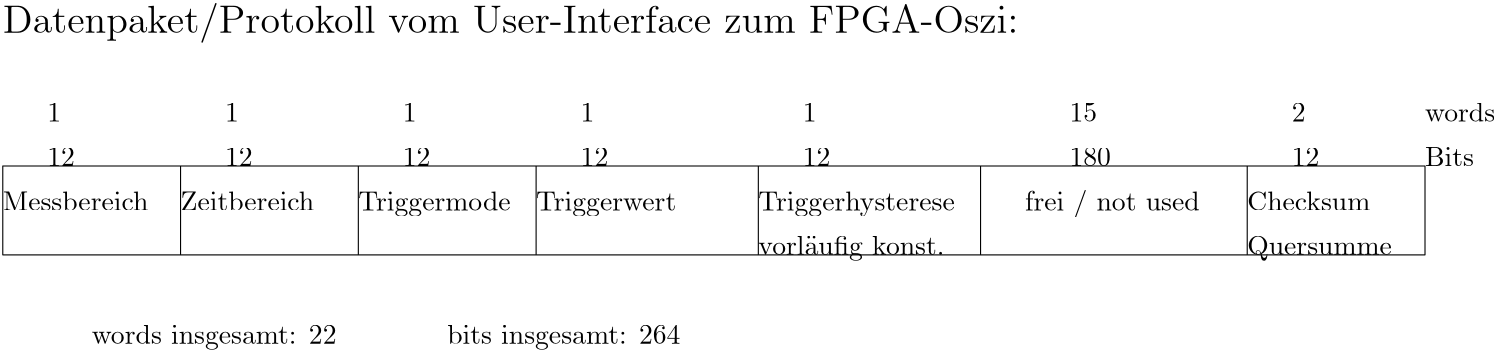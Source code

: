 <?xml version="1.0"?>
<!DOCTYPE ipe SYSTEM "ipe.dtd">
<ipe version="70218" creator="Ipe 7.2.23">
<info created="D:20210408123734" modified="D:20210415092540"/>
<ipestyle name="basic">
<symbol name="arrow/arc(spx)">
<path stroke="sym-stroke" fill="sym-stroke" pen="sym-pen">
0 0 m
-1 0.333 l
-1 -0.333 l
h
</path>
</symbol>
<symbol name="arrow/farc(spx)">
<path stroke="sym-stroke" fill="white" pen="sym-pen">
0 0 m
-1 0.333 l
-1 -0.333 l
h
</path>
</symbol>
<symbol name="arrow/ptarc(spx)">
<path stroke="sym-stroke" fill="sym-stroke" pen="sym-pen">
0 0 m
-1 0.333 l
-0.8 0 l
-1 -0.333 l
h
</path>
</symbol>
<symbol name="arrow/fptarc(spx)">
<path stroke="sym-stroke" fill="white" pen="sym-pen">
0 0 m
-1 0.333 l
-0.8 0 l
-1 -0.333 l
h
</path>
</symbol>
<symbol name="mark/circle(sx)" transformations="translations">
<path fill="sym-stroke">
0.6 0 0 0.6 0 0 e
0.4 0 0 0.4 0 0 e
</path>
</symbol>
<symbol name="mark/disk(sx)" transformations="translations">
<path fill="sym-stroke">
0.6 0 0 0.6 0 0 e
</path>
</symbol>
<symbol name="mark/fdisk(sfx)" transformations="translations">
<group>
<path fill="sym-fill">
0.5 0 0 0.5 0 0 e
</path>
<path fill="sym-stroke" fillrule="eofill">
0.6 0 0 0.6 0 0 e
0.4 0 0 0.4 0 0 e
</path>
</group>
</symbol>
<symbol name="mark/box(sx)" transformations="translations">
<path fill="sym-stroke" fillrule="eofill">
-0.6 -0.6 m
0.6 -0.6 l
0.6 0.6 l
-0.6 0.6 l
h
-0.4 -0.4 m
0.4 -0.4 l
0.4 0.4 l
-0.4 0.4 l
h
</path>
</symbol>
<symbol name="mark/square(sx)" transformations="translations">
<path fill="sym-stroke">
-0.6 -0.6 m
0.6 -0.6 l
0.6 0.6 l
-0.6 0.6 l
h
</path>
</symbol>
<symbol name="mark/fsquare(sfx)" transformations="translations">
<group>
<path fill="sym-fill">
-0.5 -0.5 m
0.5 -0.5 l
0.5 0.5 l
-0.5 0.5 l
h
</path>
<path fill="sym-stroke" fillrule="eofill">
-0.6 -0.6 m
0.6 -0.6 l
0.6 0.6 l
-0.6 0.6 l
h
-0.4 -0.4 m
0.4 -0.4 l
0.4 0.4 l
-0.4 0.4 l
h
</path>
</group>
</symbol>
<symbol name="mark/cross(sx)" transformations="translations">
<group>
<path fill="sym-stroke">
-0.43 -0.57 m
0.57 0.43 l
0.43 0.57 l
-0.57 -0.43 l
h
</path>
<path fill="sym-stroke">
-0.43 0.57 m
0.57 -0.43 l
0.43 -0.57 l
-0.57 0.43 l
h
</path>
</group>
</symbol>
<symbol name="arrow/fnormal(spx)">
<path stroke="sym-stroke" fill="white" pen="sym-pen">
0 0 m
-1 0.333 l
-1 -0.333 l
h
</path>
</symbol>
<symbol name="arrow/pointed(spx)">
<path stroke="sym-stroke" fill="sym-stroke" pen="sym-pen">
0 0 m
-1 0.333 l
-0.8 0 l
-1 -0.333 l
h
</path>
</symbol>
<symbol name="arrow/fpointed(spx)">
<path stroke="sym-stroke" fill="white" pen="sym-pen">
0 0 m
-1 0.333 l
-0.8 0 l
-1 -0.333 l
h
</path>
</symbol>
<symbol name="arrow/linear(spx)">
<path stroke="sym-stroke" pen="sym-pen">
-1 0.333 m
0 0 l
-1 -0.333 l
</path>
</symbol>
<symbol name="arrow/fdouble(spx)">
<path stroke="sym-stroke" fill="white" pen="sym-pen">
0 0 m
-1 0.333 l
-1 -0.333 l
h
-1 0 m
-2 0.333 l
-2 -0.333 l
h
</path>
</symbol>
<symbol name="arrow/double(spx)">
<path stroke="sym-stroke" fill="sym-stroke" pen="sym-pen">
0 0 m
-1 0.333 l
-1 -0.333 l
h
-1 0 m
-2 0.333 l
-2 -0.333 l
h
</path>
</symbol>
<symbol name="arrow/mid-normal(spx)">
<path stroke="sym-stroke" fill="sym-stroke" pen="sym-pen">
0.5 0 m
-0.5 0.333 l
-0.5 -0.333 l
h
</path>
</symbol>
<symbol name="arrow/mid-fnormal(spx)">
<path stroke="sym-stroke" fill="white" pen="sym-pen">
0.5 0 m
-0.5 0.333 l
-0.5 -0.333 l
h
</path>
</symbol>
<symbol name="arrow/mid-pointed(spx)">
<path stroke="sym-stroke" fill="sym-stroke" pen="sym-pen">
0.5 0 m
-0.5 0.333 l
-0.3 0 l
-0.5 -0.333 l
h
</path>
</symbol>
<symbol name="arrow/mid-fpointed(spx)">
<path stroke="sym-stroke" fill="white" pen="sym-pen">
0.5 0 m
-0.5 0.333 l
-0.3 0 l
-0.5 -0.333 l
h
</path>
</symbol>
<symbol name="arrow/mid-double(spx)">
<path stroke="sym-stroke" fill="sym-stroke" pen="sym-pen">
1 0 m
0 0.333 l
0 -0.333 l
h
0 0 m
-1 0.333 l
-1 -0.333 l
h
</path>
</symbol>
<symbol name="arrow/mid-fdouble(spx)">
<path stroke="sym-stroke" fill="white" pen="sym-pen">
1 0 m
0 0.333 l
0 -0.333 l
h
0 0 m
-1 0.333 l
-1 -0.333 l
h
</path>
</symbol>
<anglesize name="22.5 deg" value="22.5"/>
<anglesize name="30 deg" value="30"/>
<anglesize name="45 deg" value="45"/>
<anglesize name="60 deg" value="60"/>
<anglesize name="90 deg" value="90"/>
<arrowsize name="large" value="10"/>
<arrowsize name="small" value="5"/>
<arrowsize name="tiny" value="3"/>
<color name="blue" value="0 0 1"/>
<color name="brown" value="0.647 0.165 0.165"/>
<color name="darkblue" value="0 0 0.545"/>
<color name="darkcyan" value="0 0.545 0.545"/>
<color name="darkgray" value="0.663"/>
<color name="darkgreen" value="0 0.392 0"/>
<color name="darkmagenta" value="0.545 0 0.545"/>
<color name="darkorange" value="1 0.549 0"/>
<color name="darkred" value="0.545 0 0"/>
<color name="gold" value="1 0.843 0"/>
<color name="gray" value="0.745"/>
<color name="green" value="0 1 0"/>
<color name="lightblue" value="0.678 0.847 0.902"/>
<color name="lightcyan" value="0.878 1 1"/>
<color name="lightgray" value="0.827"/>
<color name="lightgreen" value="0.565 0.933 0.565"/>
<color name="lightyellow" value="1 1 0.878"/>
<color name="navy" value="0 0 0.502"/>
<color name="orange" value="1 0.647 0"/>
<color name="pink" value="1 0.753 0.796"/>
<color name="purple" value="0.627 0.125 0.941"/>
<color name="red" value="1 0 0"/>
<color name="seagreen" value="0.18 0.545 0.341"/>
<color name="turquoise" value="0.251 0.878 0.816"/>
<color name="violet" value="0.933 0.51 0.933"/>
<color name="yellow" value="1 1 0"/>
<dashstyle name="dash dot dotted" value="[4 2 1 2 1 2] 0"/>
<dashstyle name="dash dotted" value="[4 2 1 2] 0"/>
<dashstyle name="dashed" value="[4] 0"/>
<dashstyle name="dotted" value="[1 3] 0"/>
<gridsize name="10 pts (~3.5 mm)" value="10"/>
<gridsize name="14 pts (~5 mm)" value="14"/>
<gridsize name="16 pts (~6 mm)" value="16"/>
<gridsize name="20 pts (~7 mm)" value="20"/>
<gridsize name="28 pts (~10 mm)" value="28"/>
<gridsize name="32 pts (~12 mm)" value="32"/>
<gridsize name="4 pts" value="4"/>
<gridsize name="56 pts (~20 mm)" value="56"/>
<gridsize name="8 pts (~3 mm)" value="8"/>
<opacity name="10%" value="0.1"/>
<opacity name="30%" value="0.3"/>
<opacity name="50%" value="0.5"/>
<opacity name="75%" value="0.75"/>
<pen name="fat" value="1.2"/>
<pen name="heavier" value="0.8"/>
<pen name="ultrafat" value="2"/>
<symbolsize name="large" value="5"/>
<symbolsize name="small" value="2"/>
<symbolsize name="tiny" value="1.1"/>
<textsize name="Huge" value="\Huge"/>
<textsize name="LARGE" value="\LARGE"/>
<textsize name="Large" value="\Large"/>
<textsize name="footnote" value="\footnotesize"/>
<textsize name="huge" value="\huge"/>
<textsize name="large" value="\large"/>
<textsize name="small" value="\small"/>
<textsize name="tiny" value="\tiny"/>
<textstyle name="center" begin="\begin{center}" end="\end{center}"/>
<textstyle name="item" begin="\begin{itemize}\item{}" end="\end{itemize}"/>
<textstyle name="itemize" begin="\begin{itemize}" end="\end{itemize}"/>
<tiling name="falling" angle="-60" step="4" width="1"/>
<tiling name="rising" angle="30" step="4" width="1"/>
</ipestyle>
<page>
<layer name="alpha"/>
<view layers="alpha" active="alpha"/>
<text layer="alpha" matrix="1 0 0 1 -16 16" transformations="translations" pos="16 800" stroke="black" type="label" width="365.844" height="10.756" depth="3.59" valign="baseline" size="Large">Datenpaket/Protokoll vom User-Interface zum FPGA-Oszi:</text>
<path matrix="1.10345 0 0 1 0 16" stroke="black">
0 752 m
0 720 l
464 720 l
464 752 l
h
</path>
<text matrix="1 0 0 1 -48 64" transformations="translations" pos="560 704" stroke="black" type="label" width="17.628" height="6.808" depth="0" valign="baseline">Bits</text>
<text matrix="1 0 0 1 -32 -32" transformations="translations" pos="544 816" stroke="black" type="label" width="25.266" height="6.918" depth="0" valign="baseline">words</text>
<text matrix="1 0 0 1 0 16" transformations="translations" pos="0 736" stroke="black" type="label" width="55.763" height="6.918" depth="0" valign="baseline">Messbereich
</text>
<path matrix="1 0 0 1 0 16" stroke="black">
64 752 m
64 720 l
</path>
<text matrix="1 0 0 1 0 16" transformations="translations" pos="64 736" stroke="black" type="label" width="48.18" height="6.918" depth="0" valign="baseline">Zeitbereich</text>
<path matrix="1 0 0 1 0 16" stroke="black">
128 752 m
128 720 l
128 720 l
</path>
<text matrix="1 0 0 1 64 16" transformations="translations" pos="128 736" stroke="black" type="label" width="50.45" height="6.815" depth="1.93" valign="baseline">Triggerwert</text>
<path matrix="1 0 0 1 0 16" stroke="black">
192 752 m
192 720 l
</path>
<text matrix="1 0 0 1 80 16" transformations="translations" pos="192 736" stroke="black" type="label" width="70.763" height="6.926" depth="1.93" valign="baseline">Triggerhysterese</text>
<path matrix="1 0 0 1 0 16" stroke="black">
272 752 m
272 720 l
</path>
<text matrix="1 0 0 1 64 16" transformations="translations" pos="208 720" stroke="black" type="label" width="67.054" height="6.926" depth="1.93" valign="baseline">vorläufig konst.</text>
<text matrix="1 0 0 1 0 16" transformations="translations" pos="16 752" stroke="black" type="label" width="9.963" height="6.42" depth="0" valign="baseline">12</text>
<text matrix="1 0 0 1 0 16" transformations="translations" pos="16 768" stroke="black" type="label" width="4.981" height="6.42" depth="0" valign="baseline">1</text>
<text matrix="1 0 0 1 0 16" transformations="translations" pos="80 752" stroke="black" type="label" width="9.963" height="6.42" depth="0" valign="baseline">12</text>
<text matrix="1 0 0 1 0 16" transformations="translations" pos="80 768" stroke="black" type="label" width="4.981" height="6.42" depth="0" valign="baseline">1</text>
<text matrix="1 0 0 1 0 16" transformations="translations" pos="144 752" stroke="black" type="label" width="9.963" height="6.42" depth="0" valign="baseline">12</text>
<text matrix="1 0 0 1 0 16" transformations="translations" pos="144 768" stroke="black" type="label" width="4.981" height="6.42" depth="0" valign="baseline">1</text>
<text matrix="1 0 0 1 0 16" transformations="translations" pos="208 752" stroke="black" type="label" width="9.963" height="6.42" depth="0" valign="baseline">12</text>
<text matrix="1 0 0 1 0 16" transformations="translations" pos="208 768" stroke="black" type="label" width="4.981" height="6.42" depth="0" valign="baseline">1</text>
<text matrix="1 0 0 1 96 16" transformations="translations" pos="272 736" stroke="black" type="label" width="62.903" height="7.473" depth="2.49" valign="baseline">frei / not used</text>
<text matrix="1 0 0 1 0 16" transformations="translations" pos="32 688" stroke="black" type="label" width="88.197" height="6.926" depth="1.93" valign="baseline">words insgesamt: 22</text>
<text matrix="1 0 0 1 0 16" transformations="translations" pos="160 688" stroke="black" type="label" width="84.018" height="6.926" depth="1.93" valign="baseline">bits insgesamt: 264</text>
<path matrix="1 0 0 1 0 16" stroke="black">
352 752 m
352 720 l
</path>
<text matrix="1 0 0 1 96 16" transformations="translations" pos="352 736" stroke="black" type="label" width="44.334" height="6.918" depth="0" valign="baseline">Checksum</text>
<text matrix="1 0 0 1 96 16" transformations="translations" pos="352 720" stroke="black" type="label" width="52.11" height="6.815" depth="1.93" valign="baseline">Quersumme</text>
<text matrix="1 0 0 1 96 16" transformations="translations" pos="288 768" stroke="black" type="label" width="13.284" height="6.42" depth="0" valign="baseline">15
</text>
<text matrix="1 0 0 1 96 16" transformations="translations" pos="288 752" stroke="black" type="label" width="14.944" height="6.42" depth="0" valign="baseline">180</text>
<text matrix="1 0 0 1 96 16" transformations="translations" pos="368 768" stroke="black" type="label" width="8.302" height="6.42" depth="0" valign="baseline">2
</text>
<text matrix="1 0 0 1 96 16" transformations="translations" pos="368 752" stroke="black" type="label" width="9.963" height="6.42" depth="0" valign="baseline">12</text>
<path stroke="black">
448 768 m
448 736 l
448 736 l
</path>
<text transformations="translations" pos="128 752" stroke="black" type="label" width="54.85" height="6.926" depth="1.93" valign="baseline">Triggermode</text>
<text matrix="1 0 0 1 80 16" transformations="translations" pos="208 768" stroke="black" type="label" valign="baseline">1</text>
<text matrix="1 0 0 1 80 16" transformations="translations" pos="208 752" stroke="black" type="label" valign="baseline">12</text>
</page>
</ipe>
